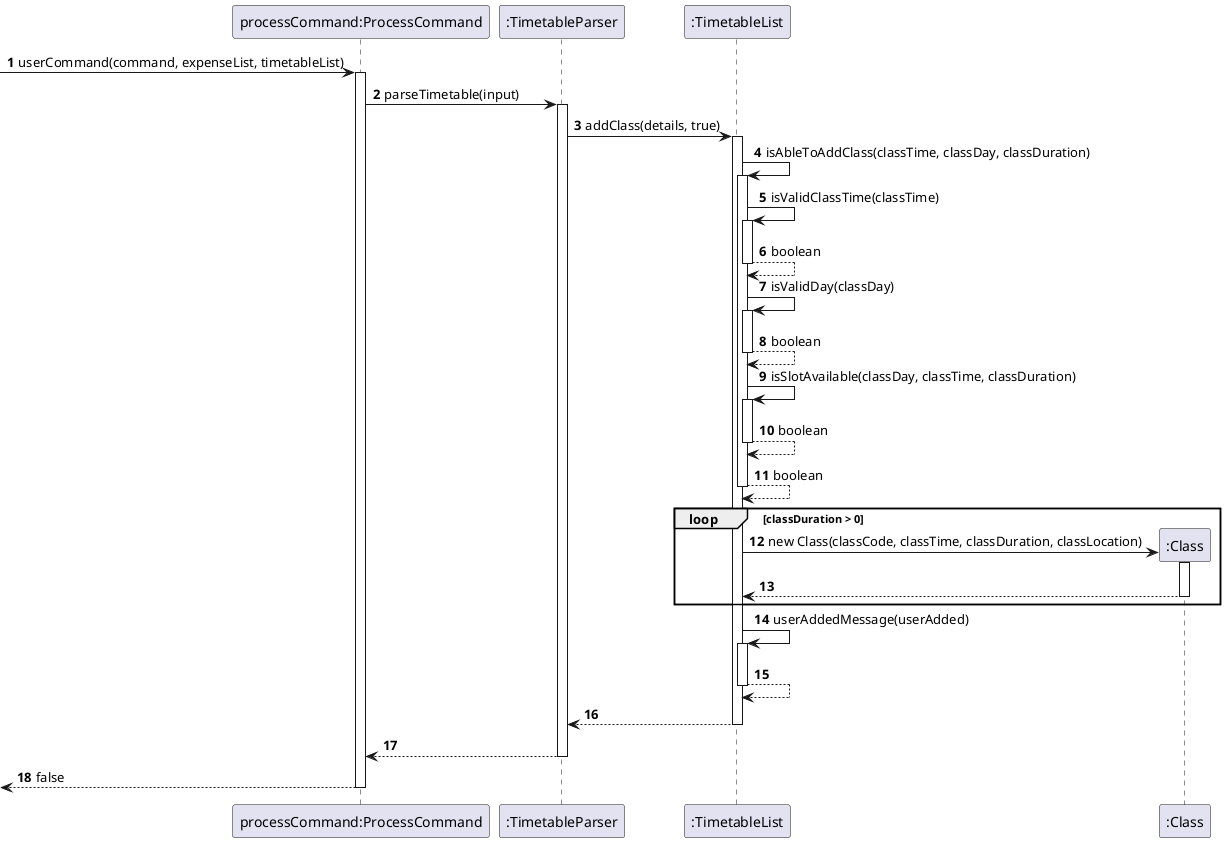 @startuml
'https://plantuml.com/sequence-diagram

autonumber
participant "processCommand:ProcessCommand" as processCommand
participant ":TimetableParser" as timetableParser
participant ":TimetableList" as timetableList
participant ":Class" as class

[-> processCommand: userCommand(command, expenseList, timetableList)
activate processCommand

processCommand -> timetableParser: parseTimetable(input)
activate timetableParser

timetableParser -> timetableList: addClass(details, true)
activate timetableList

timetableList -> timetableList: isAbleToAddClass(classTime, classDay, classDuration)
activate timetableList

timetableList -> timetableList: isValidClassTime(classTime)
activate timetableList

timetableList --> timetableList: boolean
deactivate timetableList

timetableList -> timetableList: isValidDay(classDay)
activate timetableList

timetableList --> timetableList: boolean
deactivate timetableList

timetableList -> timetableList: isSlotAvailable(classDay, classTime, classDuration)
activate timetableList

timetableList --> timetableList: boolean
deactivate timetableList

timetableList --> timetableList: boolean
deactivate timetableList

loop classDuration > 0
    create class
    timetableList -> class: new Class(classCode, classTime, classDuration, classLocation)
    activate class

    class --> timetableList:
    deactivate class
end

timetableList -> timetableList: userAddedMessage(userAdded)
activate timetableList

timetableList --> timetableList:
deactivate timetableList

timetableList --> timetableParser:
deactivate timetableList

timetableParser --> processCommand:
deactivate timetableParser

processCommand -->[: false
deactivate processCommand

@enduml
